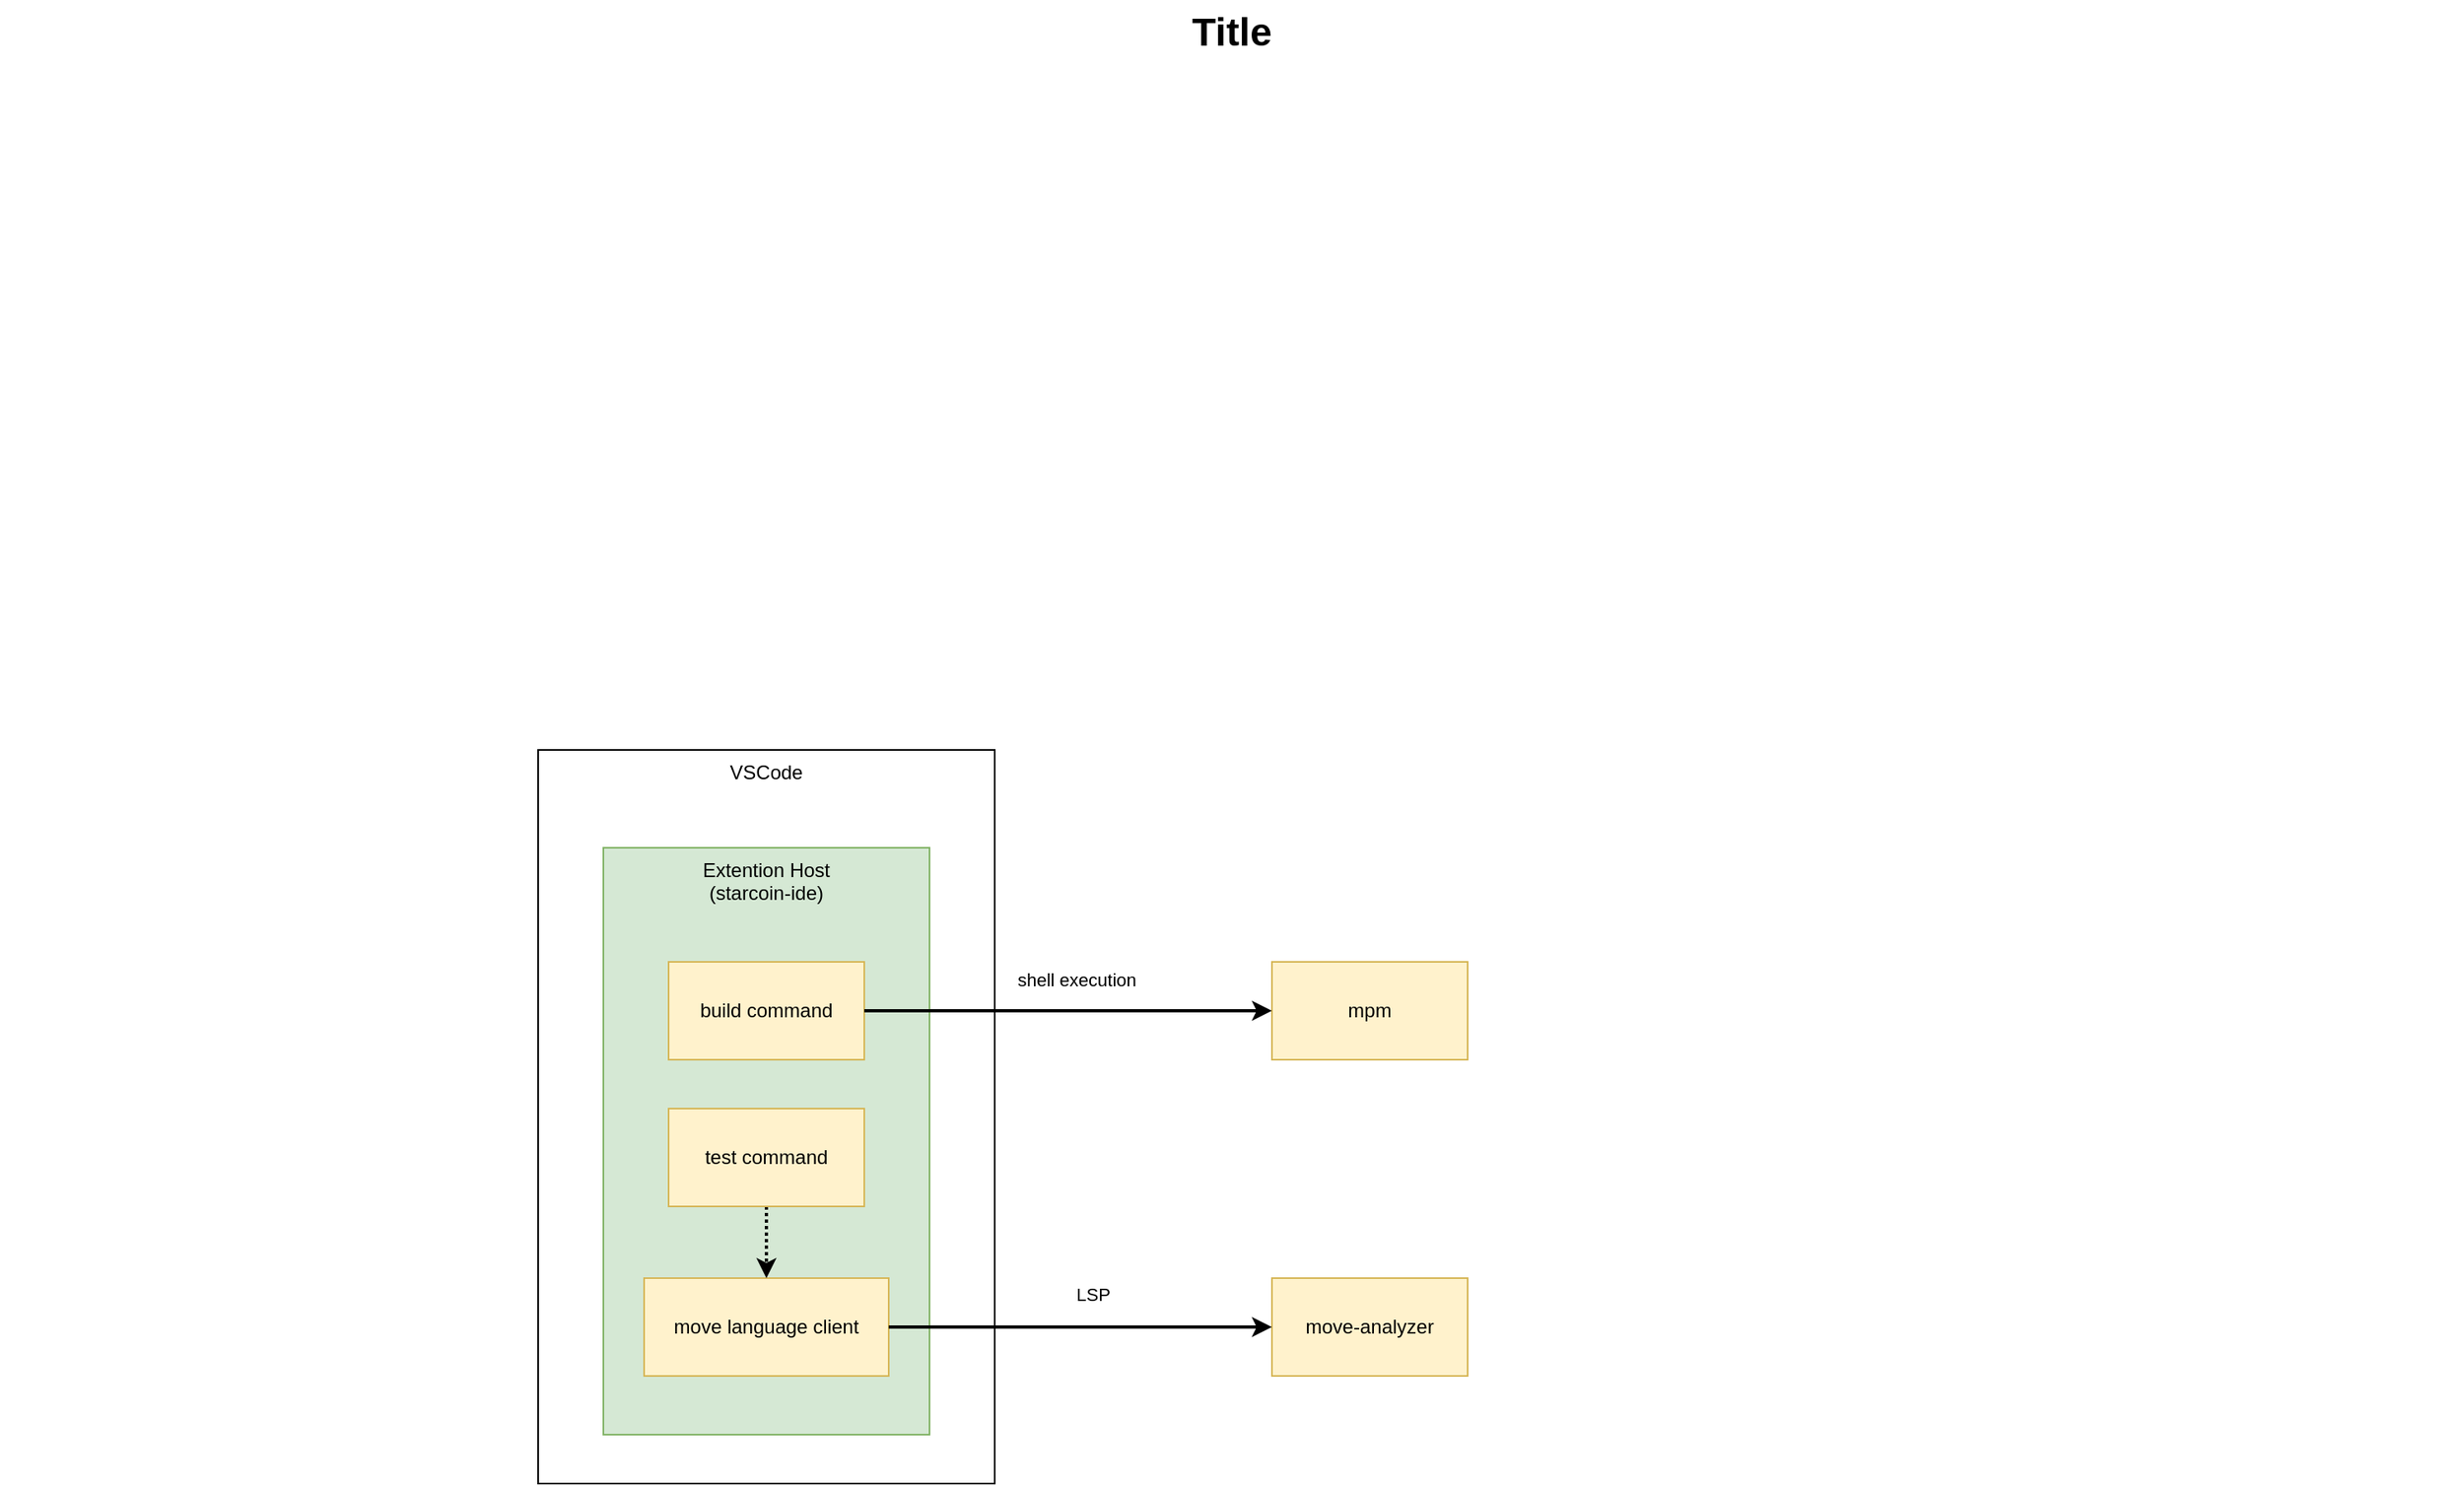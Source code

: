 <mxfile version="20.0.1" type="github" pages="2">
  <diagram name="方案1-放一个扩展里" id="929967ad-93f9-6ef4-fab6-5d389245f69c">
    <mxGraphModel dx="1550" dy="867" grid="1" gridSize="10" guides="1" tooltips="1" connect="1" arrows="1" fold="1" page="1" pageScale="1.5" pageWidth="1169" pageHeight="826" background="none" math="0" shadow="0">
      <root>
        <mxCell id="0" style=";html=1;" />
        <mxCell id="1" style=";html=1;" parent="0" />
        <mxCell id="1672d66443f91eb5-23" value="Title" style="text;strokeColor=none;fillColor=none;html=1;fontSize=24;fontStyle=1;verticalAlign=middle;align=center;" parent="1" vertex="1">
          <mxGeometry x="120" y="40" width="1510" height="40" as="geometry" />
        </mxCell>
        <mxCell id="uLiEmoB__jb0k-eyRNIX-1" value="VSCode" style="rounded=0;whiteSpace=wrap;html=1;verticalAlign=top;" vertex="1" parent="1">
          <mxGeometry x="450" y="500" width="280" height="450" as="geometry" />
        </mxCell>
        <mxCell id="uLiEmoB__jb0k-eyRNIX-2" value="Extention Host &lt;br&gt;(starcoin-ide)" style="rounded=0;whiteSpace=wrap;html=1;verticalAlign=top;fillColor=#d5e8d4;strokeColor=#82b366;" vertex="1" parent="1">
          <mxGeometry x="490" y="560" width="200" height="360" as="geometry" />
        </mxCell>
        <mxCell id="uLiEmoB__jb0k-eyRNIX-5" value="mpm" style="rounded=0;whiteSpace=wrap;html=1;fillColor=#fff2cc;strokeColor=#d6b656;" vertex="1" parent="1">
          <mxGeometry x="900" y="630" width="120" height="60" as="geometry" />
        </mxCell>
        <mxCell id="uLiEmoB__jb0k-eyRNIX-6" value="move-analyzer" style="rounded=0;whiteSpace=wrap;html=1;fillColor=#fff2cc;strokeColor=#d6b656;" vertex="1" parent="1">
          <mxGeometry x="900" y="824" width="120" height="60" as="geometry" />
        </mxCell>
        <mxCell id="uLiEmoB__jb0k-eyRNIX-7" value="build command" style="rounded=0;whiteSpace=wrap;html=1;fillColor=#fff2cc;strokeColor=#d6b656;" vertex="1" parent="1">
          <mxGeometry x="530" y="630" width="120" height="60" as="geometry" />
        </mxCell>
        <mxCell id="uLiEmoB__jb0k-eyRNIX-8" value="move language client" style="rounded=0;whiteSpace=wrap;html=1;fillColor=#fff2cc;strokeColor=#d6b656;" vertex="1" parent="1">
          <mxGeometry x="515" y="824" width="150" height="60" as="geometry" />
        </mxCell>
        <mxCell id="uLiEmoB__jb0k-eyRNIX-10" value="" style="endArrow=classic;html=1;rounded=0;exitX=1;exitY=0.5;exitDx=0;exitDy=0;entryX=0;entryY=0.5;entryDx=0;entryDy=0;strokeWidth=2;" edge="1" parent="1" source="uLiEmoB__jb0k-eyRNIX-7" target="uLiEmoB__jb0k-eyRNIX-5">
          <mxGeometry width="50" height="50" relative="1" as="geometry">
            <mxPoint x="850" y="610" as="sourcePoint" />
            <mxPoint x="900" y="560" as="targetPoint" />
          </mxGeometry>
        </mxCell>
        <mxCell id="uLiEmoB__jb0k-eyRNIX-13" value="shell execution" style="edgeLabel;html=1;align=center;verticalAlign=middle;resizable=0;points=[];" vertex="1" connectable="0" parent="uLiEmoB__jb0k-eyRNIX-10">
          <mxGeometry x="0.079" y="2" relative="1" as="geometry">
            <mxPoint x="-5" y="-17" as="offset" />
          </mxGeometry>
        </mxCell>
        <mxCell id="uLiEmoB__jb0k-eyRNIX-11" value="" style="endArrow=classic;html=1;rounded=0;exitX=1;exitY=0.5;exitDx=0;exitDy=0;entryX=0;entryY=0.5;entryDx=0;entryDy=0;strokeWidth=2;" edge="1" parent="1" source="uLiEmoB__jb0k-eyRNIX-8" target="uLiEmoB__jb0k-eyRNIX-6">
          <mxGeometry width="50" height="50" relative="1" as="geometry">
            <mxPoint x="660" y="724" as="sourcePoint" />
            <mxPoint x="910" y="722" as="targetPoint" />
          </mxGeometry>
        </mxCell>
        <mxCell id="uLiEmoB__jb0k-eyRNIX-12" value="LSP" style="edgeLabel;html=1;align=center;verticalAlign=middle;resizable=0;points=[];" vertex="1" connectable="0" parent="uLiEmoB__jb0k-eyRNIX-11">
          <mxGeometry x="0.13" y="5" relative="1" as="geometry">
            <mxPoint x="-8" y="-15" as="offset" />
          </mxGeometry>
        </mxCell>
        <mxCell id="eLqEl4-S8vd9_SySeYIF-2" value="" style="edgeStyle=orthogonalEdgeStyle;rounded=0;orthogonalLoop=1;jettySize=auto;html=1;dashed=1;dashPattern=1 1;strokeWidth=2;" edge="1" parent="1" source="eLqEl4-S8vd9_SySeYIF-1" target="uLiEmoB__jb0k-eyRNIX-8">
          <mxGeometry relative="1" as="geometry" />
        </mxCell>
        <mxCell id="eLqEl4-S8vd9_SySeYIF-1" value="test command" style="rounded=0;whiteSpace=wrap;html=1;fillColor=#fff2cc;strokeColor=#d6b656;" vertex="1" parent="1">
          <mxGeometry x="530" y="720" width="120" height="60" as="geometry" />
        </mxCell>
      </root>
    </mxGraphModel>
  </diagram>
  <diagram name="方案2-通过扩展依赖" id="MYy-qAjG_w4TjMhjELct">
    <mxGraphModel dx="1550" dy="867" grid="1" gridSize="10" guides="1" tooltips="1" connect="1" arrows="1" fold="1" page="1" pageScale="1.5" pageWidth="1169" pageHeight="826" background="none" math="0" shadow="0">
      <root>
        <mxCell id="z_Y2QgHlDeg7awepkTsl-0" style=";html=1;" />
        <mxCell id="z_Y2QgHlDeg7awepkTsl-1" style=";html=1;" parent="z_Y2QgHlDeg7awepkTsl-0" />
        <mxCell id="z_Y2QgHlDeg7awepkTsl-2" value="Title" style="text;strokeColor=none;fillColor=none;html=1;fontSize=24;fontStyle=1;verticalAlign=middle;align=center;" vertex="1" parent="z_Y2QgHlDeg7awepkTsl-1">
          <mxGeometry x="120" y="40" width="1510" height="40" as="geometry" />
        </mxCell>
        <mxCell id="z_Y2QgHlDeg7awepkTsl-3" value="VSCode" style="rounded=0;whiteSpace=wrap;html=1;verticalAlign=top;" vertex="1" parent="z_Y2QgHlDeg7awepkTsl-1">
          <mxGeometry x="450" y="500" width="280" height="450" as="geometry" />
        </mxCell>
        <mxCell id="Qft967QNQSQyQiSvVNes-1" style="edgeStyle=orthogonalEdgeStyle;rounded=0;orthogonalLoop=1;jettySize=auto;html=1;strokeWidth=2;dashed=1;dashPattern=1 1;exitX=0.5;exitY=1;exitDx=0;exitDy=0;" edge="1" parent="z_Y2QgHlDeg7awepkTsl-1" source="cT1DlM9bzxeM_iLcBHMH-0" target="Qft967QNQSQyQiSvVNes-0">
          <mxGeometry relative="1" as="geometry" />
        </mxCell>
        <mxCell id="z_Y2QgHlDeg7awepkTsl-4" value="Extention Host &lt;br&gt;(starcoin-ide)" style="rounded=0;whiteSpace=wrap;html=1;verticalAlign=top;fillColor=#d5e8d4;strokeColor=#82b366;" vertex="1" parent="z_Y2QgHlDeg7awepkTsl-1">
          <mxGeometry x="490" y="560" width="200" height="200" as="geometry" />
        </mxCell>
        <mxCell id="z_Y2QgHlDeg7awepkTsl-5" value="mpm" style="rounded=0;whiteSpace=wrap;html=1;fillColor=#fff2cc;strokeColor=#d6b656;" vertex="1" parent="z_Y2QgHlDeg7awepkTsl-1">
          <mxGeometry x="900" y="606" width="120" height="60" as="geometry" />
        </mxCell>
        <mxCell id="z_Y2QgHlDeg7awepkTsl-6" value="move-analyzer" style="rounded=0;whiteSpace=wrap;html=1;fillColor=#fff2cc;strokeColor=#d6b656;" vertex="1" parent="z_Y2QgHlDeg7awepkTsl-1">
          <mxGeometry x="900" y="842" width="120" height="60" as="geometry" />
        </mxCell>
        <mxCell id="z_Y2QgHlDeg7awepkTsl-7" value="build command" style="rounded=0;whiteSpace=wrap;html=1;fillColor=#fff2cc;strokeColor=#d6b656;" vertex="1" parent="z_Y2QgHlDeg7awepkTsl-1">
          <mxGeometry x="530" y="611" width="120" height="49" as="geometry" />
        </mxCell>
        <mxCell id="z_Y2QgHlDeg7awepkTsl-9" value="" style="endArrow=classic;html=1;rounded=0;exitX=1;exitY=0.5;exitDx=0;exitDy=0;entryX=0;entryY=0.5;entryDx=0;entryDy=0;strokeWidth=2;" edge="1" parent="z_Y2QgHlDeg7awepkTsl-1" source="z_Y2QgHlDeg7awepkTsl-7" target="z_Y2QgHlDeg7awepkTsl-5">
          <mxGeometry width="50" height="50" relative="1" as="geometry">
            <mxPoint x="850" y="591" as="sourcePoint" />
            <mxPoint x="900" y="541" as="targetPoint" />
          </mxGeometry>
        </mxCell>
        <mxCell id="z_Y2QgHlDeg7awepkTsl-10" value="shell execution" style="edgeLabel;html=1;align=center;verticalAlign=middle;resizable=0;points=[];" vertex="1" connectable="0" parent="z_Y2QgHlDeg7awepkTsl-9">
          <mxGeometry x="0.079" y="2" relative="1" as="geometry">
            <mxPoint x="-5" y="-17" as="offset" />
          </mxGeometry>
        </mxCell>
        <mxCell id="Qft967QNQSQyQiSvVNes-0" value="Extention Host &lt;br&gt;(move-analyzer)" style="rounded=0;whiteSpace=wrap;html=1;verticalAlign=top;fillColor=#d5e8d4;strokeColor=#82b366;" vertex="1" parent="z_Y2QgHlDeg7awepkTsl-1">
          <mxGeometry x="490" y="792" width="200" height="140" as="geometry" />
        </mxCell>
        <mxCell id="z_Y2QgHlDeg7awepkTsl-11" value="" style="endArrow=classic;html=1;rounded=0;exitX=1;exitY=0.5;exitDx=0;exitDy=0;entryX=0;entryY=0.5;entryDx=0;entryDy=0;strokeWidth=2;" edge="1" parent="z_Y2QgHlDeg7awepkTsl-1" source="z_Y2QgHlDeg7awepkTsl-8" target="z_Y2QgHlDeg7awepkTsl-6">
          <mxGeometry width="50" height="50" relative="1" as="geometry">
            <mxPoint x="660" y="712" as="sourcePoint" />
            <mxPoint x="910" y="710" as="targetPoint" />
          </mxGeometry>
        </mxCell>
        <mxCell id="z_Y2QgHlDeg7awepkTsl-12" value="LSP" style="edgeLabel;html=1;align=center;verticalAlign=middle;resizable=0;points=[];" vertex="1" connectable="0" parent="z_Y2QgHlDeg7awepkTsl-11">
          <mxGeometry x="0.13" y="5" relative="1" as="geometry">
            <mxPoint x="-8" y="-15" as="offset" />
          </mxGeometry>
        </mxCell>
        <mxCell id="z_Y2QgHlDeg7awepkTsl-8" value="move language client" style="rounded=0;whiteSpace=wrap;html=1;fillColor=#fff2cc;strokeColor=#d6b656;" vertex="1" parent="z_Y2QgHlDeg7awepkTsl-1">
          <mxGeometry x="515" y="842" width="150" height="60" as="geometry" />
        </mxCell>
        <mxCell id="cT1DlM9bzxeM_iLcBHMH-0" value="test command" style="rounded=0;whiteSpace=wrap;html=1;fillColor=#fff2cc;strokeColor=#d6b656;" vertex="1" parent="z_Y2QgHlDeg7awepkTsl-1">
          <mxGeometry x="530" y="690" width="120" height="49" as="geometry" />
        </mxCell>
      </root>
    </mxGraphModel>
  </diagram>
</mxfile>

